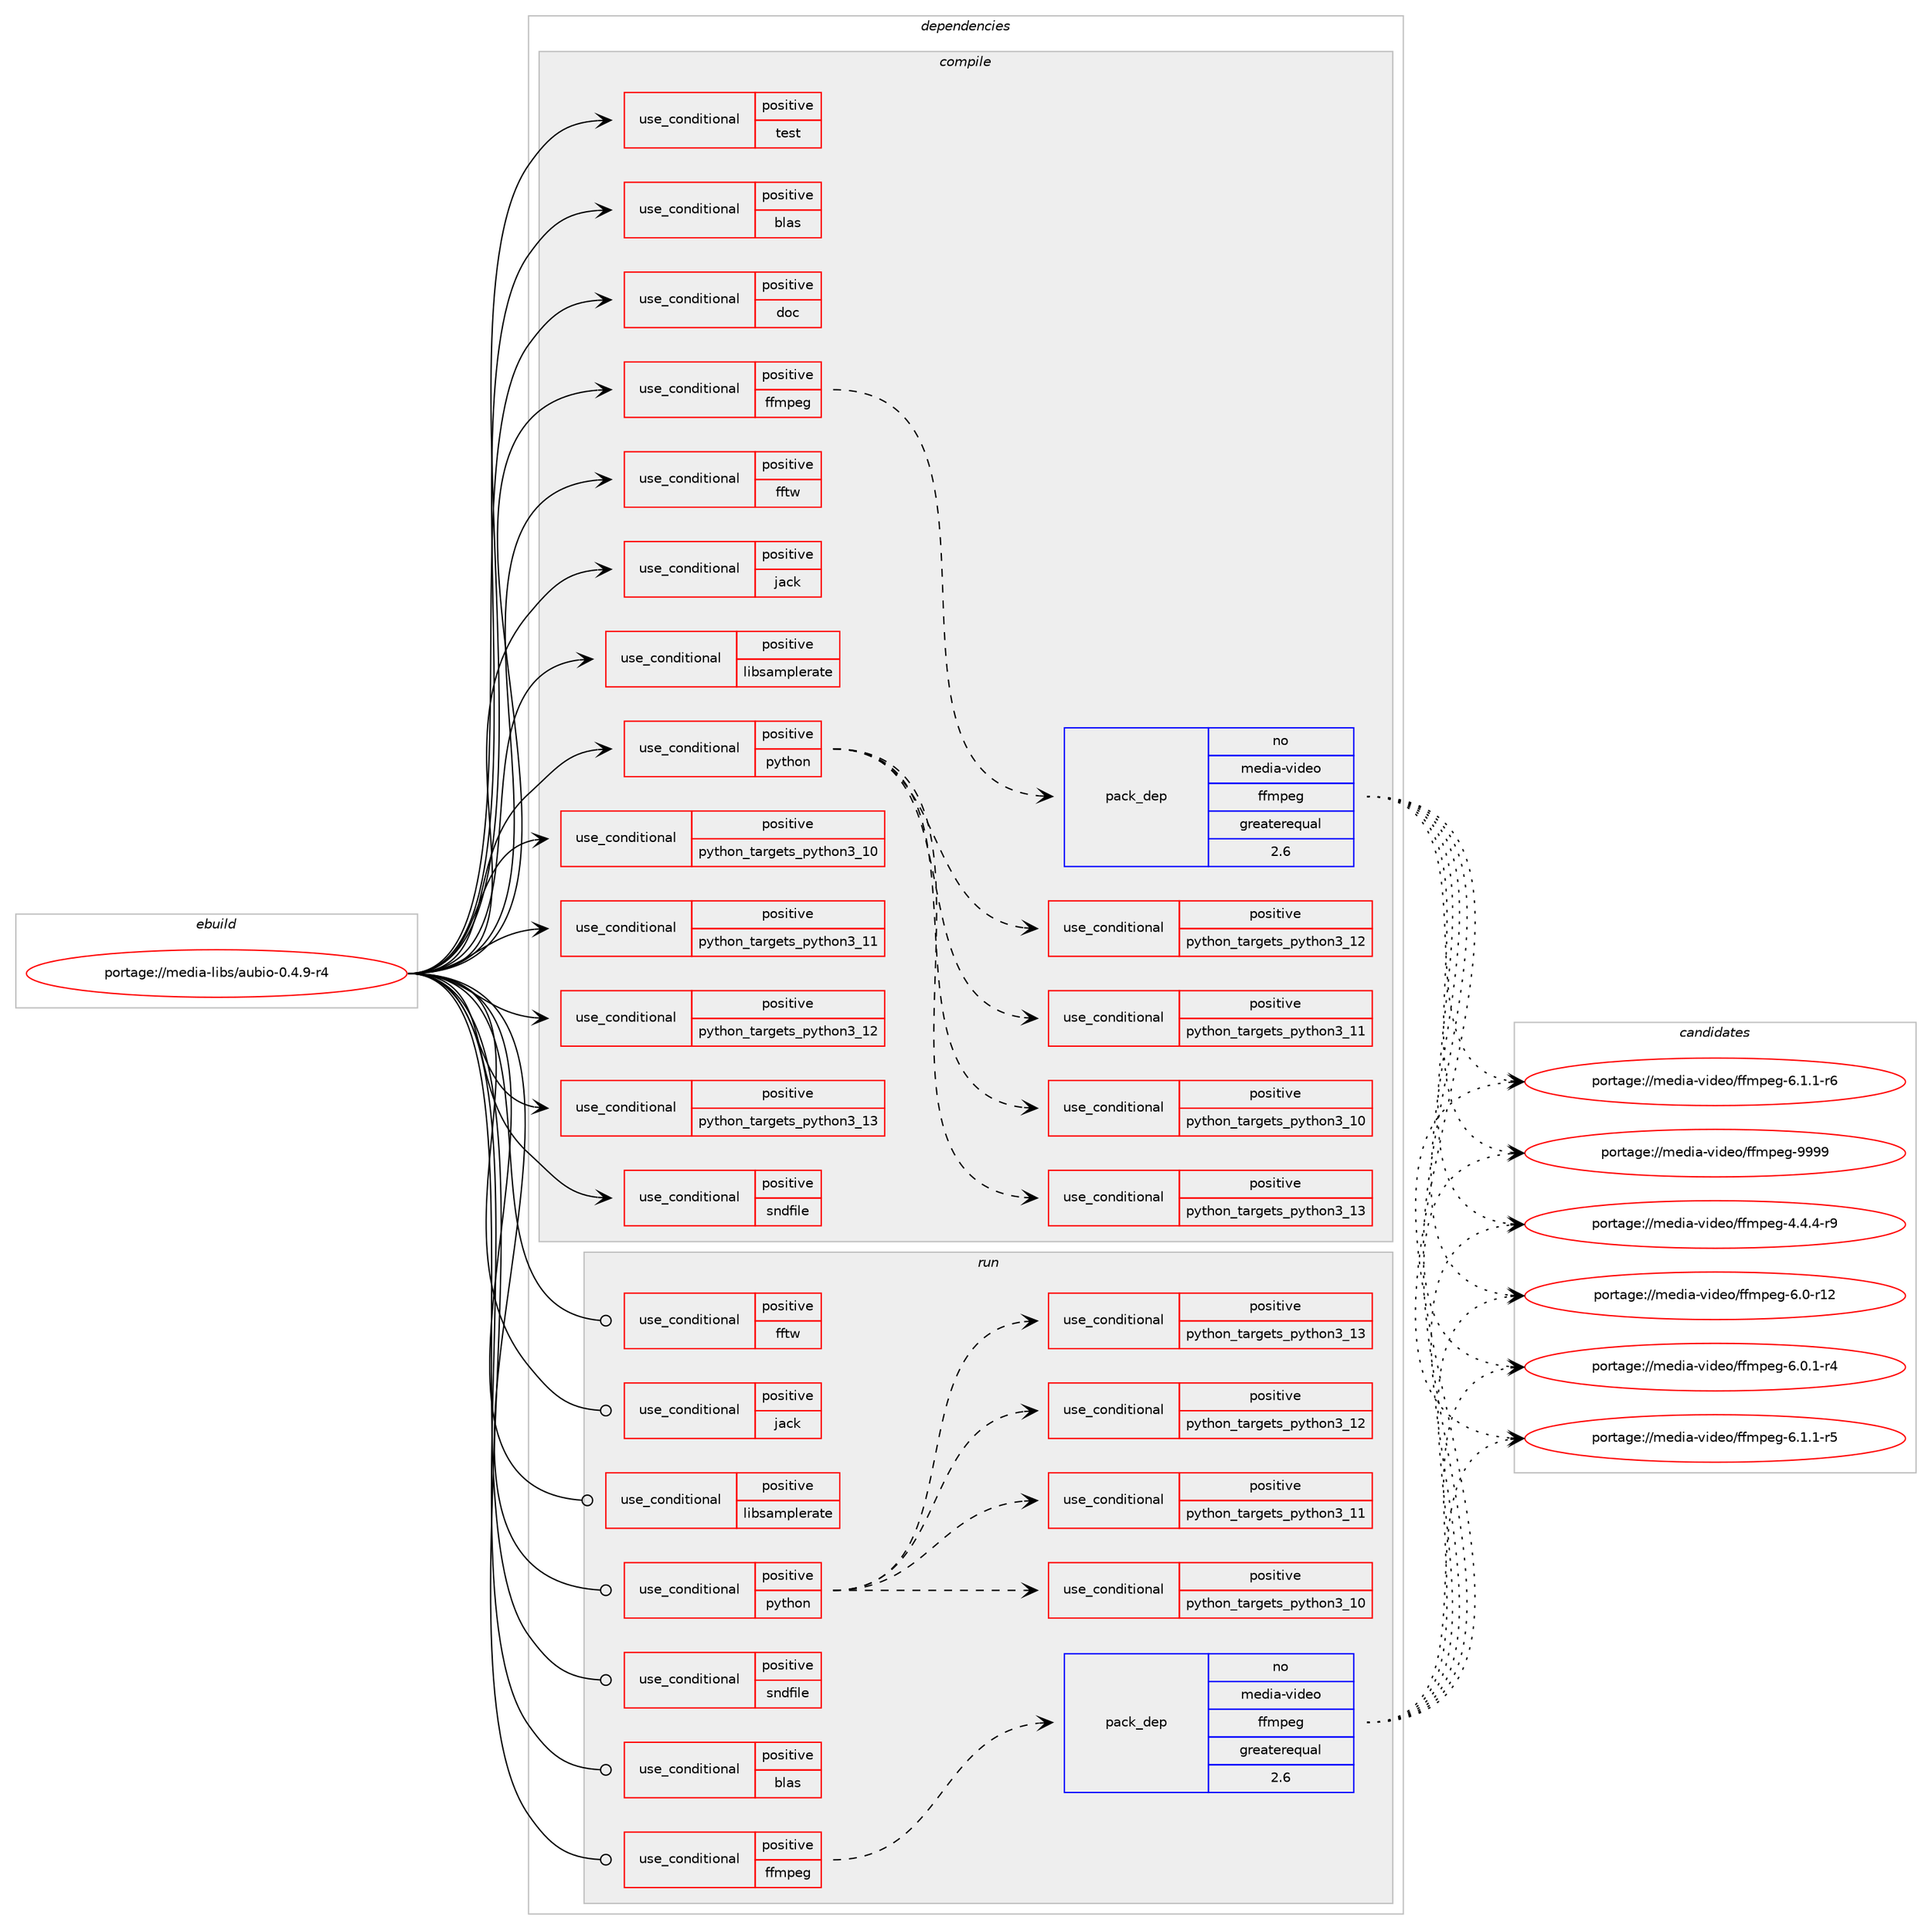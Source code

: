digraph prolog {

# *************
# Graph options
# *************

newrank=true;
concentrate=true;
compound=true;
graph [rankdir=LR,fontname=Helvetica,fontsize=10,ranksep=1.5];#, ranksep=2.5, nodesep=0.2];
edge  [arrowhead=vee];
node  [fontname=Helvetica,fontsize=10];

# **********
# The ebuild
# **********

subgraph cluster_leftcol {
color=gray;
rank=same;
label=<<i>ebuild</i>>;
id [label="portage://media-libs/aubio-0.4.9-r4", color=red, width=4, href="../media-libs/aubio-0.4.9-r4.svg"];
}

# ****************
# The dependencies
# ****************

subgraph cluster_midcol {
color=gray;
label=<<i>dependencies</i>>;
subgraph cluster_compile {
fillcolor="#eeeeee";
style=filled;
label=<<i>compile</i>>;
subgraph cond72723 {
dependency153683 [label=<<TABLE BORDER="0" CELLBORDER="1" CELLSPACING="0" CELLPADDING="4"><TR><TD ROWSPAN="3" CELLPADDING="10">use_conditional</TD></TR><TR><TD>positive</TD></TR><TR><TD>blas</TD></TR></TABLE>>, shape=none, color=red];
# *** BEGIN UNKNOWN DEPENDENCY TYPE (TODO) ***
# dependency153683 -> package_dependency(portage://media-libs/aubio-0.4.9-r4,install,no,virtual,cblas,none,[,,],[],[])
# *** END UNKNOWN DEPENDENCY TYPE (TODO) ***

}
id:e -> dependency153683:w [weight=20,style="solid",arrowhead="vee"];
subgraph cond72724 {
dependency153684 [label=<<TABLE BORDER="0" CELLBORDER="1" CELLSPACING="0" CELLPADDING="4"><TR><TD ROWSPAN="3" CELLPADDING="10">use_conditional</TD></TR><TR><TD>positive</TD></TR><TR><TD>doc</TD></TR></TABLE>>, shape=none, color=red];
# *** BEGIN UNKNOWN DEPENDENCY TYPE (TODO) ***
# dependency153684 -> package_dependency(portage://media-libs/aubio-0.4.9-r4,install,no,dev-python,sphinx,none,[,,],[],[use(optenable(python_targets_python3_10),negative),use(optenable(python_targets_python3_11),negative),use(optenable(python_targets_python3_12),negative),use(optenable(python_targets_python3_13),negative)])
# *** END UNKNOWN DEPENDENCY TYPE (TODO) ***

}
id:e -> dependency153684:w [weight=20,style="solid",arrowhead="vee"];
subgraph cond72725 {
dependency153685 [label=<<TABLE BORDER="0" CELLBORDER="1" CELLSPACING="0" CELLPADDING="4"><TR><TD ROWSPAN="3" CELLPADDING="10">use_conditional</TD></TR><TR><TD>positive</TD></TR><TR><TD>ffmpeg</TD></TR></TABLE>>, shape=none, color=red];
subgraph pack78654 {
dependency153686 [label=<<TABLE BORDER="0" CELLBORDER="1" CELLSPACING="0" CELLPADDING="4" WIDTH="220"><TR><TD ROWSPAN="6" CELLPADDING="30">pack_dep</TD></TR><TR><TD WIDTH="110">no</TD></TR><TR><TD>media-video</TD></TR><TR><TD>ffmpeg</TD></TR><TR><TD>greaterequal</TD></TR><TR><TD>2.6</TD></TR></TABLE>>, shape=none, color=blue];
}
dependency153685:e -> dependency153686:w [weight=20,style="dashed",arrowhead="vee"];
}
id:e -> dependency153685:w [weight=20,style="solid",arrowhead="vee"];
subgraph cond72726 {
dependency153687 [label=<<TABLE BORDER="0" CELLBORDER="1" CELLSPACING="0" CELLPADDING="4"><TR><TD ROWSPAN="3" CELLPADDING="10">use_conditional</TD></TR><TR><TD>positive</TD></TR><TR><TD>fftw</TD></TR></TABLE>>, shape=none, color=red];
# *** BEGIN UNKNOWN DEPENDENCY TYPE (TODO) ***
# dependency153687 -> package_dependency(portage://media-libs/aubio-0.4.9-r4,install,no,sci-libs,fftw,none,[,,],[slot(3.0),equal],[])
# *** END UNKNOWN DEPENDENCY TYPE (TODO) ***

}
id:e -> dependency153687:w [weight=20,style="solid",arrowhead="vee"];
subgraph cond72727 {
dependency153688 [label=<<TABLE BORDER="0" CELLBORDER="1" CELLSPACING="0" CELLPADDING="4"><TR><TD ROWSPAN="3" CELLPADDING="10">use_conditional</TD></TR><TR><TD>positive</TD></TR><TR><TD>jack</TD></TR></TABLE>>, shape=none, color=red];
# *** BEGIN UNKNOWN DEPENDENCY TYPE (TODO) ***
# dependency153688 -> package_dependency(portage://media-libs/aubio-0.4.9-r4,install,no,virtual,jack,none,[,,],[],[])
# *** END UNKNOWN DEPENDENCY TYPE (TODO) ***

}
id:e -> dependency153688:w [weight=20,style="solid",arrowhead="vee"];
subgraph cond72728 {
dependency153689 [label=<<TABLE BORDER="0" CELLBORDER="1" CELLSPACING="0" CELLPADDING="4"><TR><TD ROWSPAN="3" CELLPADDING="10">use_conditional</TD></TR><TR><TD>positive</TD></TR><TR><TD>libsamplerate</TD></TR></TABLE>>, shape=none, color=red];
# *** BEGIN UNKNOWN DEPENDENCY TYPE (TODO) ***
# dependency153689 -> package_dependency(portage://media-libs/aubio-0.4.9-r4,install,no,media-libs,libsamplerate,none,[,,],[],[])
# *** END UNKNOWN DEPENDENCY TYPE (TODO) ***

}
id:e -> dependency153689:w [weight=20,style="solid",arrowhead="vee"];
subgraph cond72729 {
dependency153690 [label=<<TABLE BORDER="0" CELLBORDER="1" CELLSPACING="0" CELLPADDING="4"><TR><TD ROWSPAN="3" CELLPADDING="10">use_conditional</TD></TR><TR><TD>positive</TD></TR><TR><TD>python</TD></TR></TABLE>>, shape=none, color=red];
subgraph cond72730 {
dependency153691 [label=<<TABLE BORDER="0" CELLBORDER="1" CELLSPACING="0" CELLPADDING="4"><TR><TD ROWSPAN="3" CELLPADDING="10">use_conditional</TD></TR><TR><TD>positive</TD></TR><TR><TD>python_targets_python3_10</TD></TR></TABLE>>, shape=none, color=red];
# *** BEGIN UNKNOWN DEPENDENCY TYPE (TODO) ***
# dependency153691 -> package_dependency(portage://media-libs/aubio-0.4.9-r4,install,no,dev-lang,python,none,[,,],[slot(3.10)],[use(enable(threads),positive)])
# *** END UNKNOWN DEPENDENCY TYPE (TODO) ***

}
dependency153690:e -> dependency153691:w [weight=20,style="dashed",arrowhead="vee"];
subgraph cond72731 {
dependency153692 [label=<<TABLE BORDER="0" CELLBORDER="1" CELLSPACING="0" CELLPADDING="4"><TR><TD ROWSPAN="3" CELLPADDING="10">use_conditional</TD></TR><TR><TD>positive</TD></TR><TR><TD>python_targets_python3_11</TD></TR></TABLE>>, shape=none, color=red];
# *** BEGIN UNKNOWN DEPENDENCY TYPE (TODO) ***
# dependency153692 -> package_dependency(portage://media-libs/aubio-0.4.9-r4,install,no,dev-lang,python,none,[,,],[slot(3.11)],[use(enable(threads),positive)])
# *** END UNKNOWN DEPENDENCY TYPE (TODO) ***

}
dependency153690:e -> dependency153692:w [weight=20,style="dashed",arrowhead="vee"];
subgraph cond72732 {
dependency153693 [label=<<TABLE BORDER="0" CELLBORDER="1" CELLSPACING="0" CELLPADDING="4"><TR><TD ROWSPAN="3" CELLPADDING="10">use_conditional</TD></TR><TR><TD>positive</TD></TR><TR><TD>python_targets_python3_12</TD></TR></TABLE>>, shape=none, color=red];
# *** BEGIN UNKNOWN DEPENDENCY TYPE (TODO) ***
# dependency153693 -> package_dependency(portage://media-libs/aubio-0.4.9-r4,install,no,dev-lang,python,none,[,,],[slot(3.12)],[use(enable(threads),positive)])
# *** END UNKNOWN DEPENDENCY TYPE (TODO) ***

}
dependency153690:e -> dependency153693:w [weight=20,style="dashed",arrowhead="vee"];
subgraph cond72733 {
dependency153694 [label=<<TABLE BORDER="0" CELLBORDER="1" CELLSPACING="0" CELLPADDING="4"><TR><TD ROWSPAN="3" CELLPADDING="10">use_conditional</TD></TR><TR><TD>positive</TD></TR><TR><TD>python_targets_python3_13</TD></TR></TABLE>>, shape=none, color=red];
# *** BEGIN UNKNOWN DEPENDENCY TYPE (TODO) ***
# dependency153694 -> package_dependency(portage://media-libs/aubio-0.4.9-r4,install,no,dev-lang,python,none,[,,],[slot(3.13)],[use(enable(threads),positive)])
# *** END UNKNOWN DEPENDENCY TYPE (TODO) ***

}
dependency153690:e -> dependency153694:w [weight=20,style="dashed",arrowhead="vee"];
# *** BEGIN UNKNOWN DEPENDENCY TYPE (TODO) ***
# dependency153690 -> package_dependency(portage://media-libs/aubio-0.4.9-r4,install,no,dev-python,numpy,none,[,,],[],[use(optenable(python_targets_python3_10),negative),use(optenable(python_targets_python3_11),negative),use(optenable(python_targets_python3_12),negative),use(optenable(python_targets_python3_13),negative)])
# *** END UNKNOWN DEPENDENCY TYPE (TODO) ***

}
id:e -> dependency153690:w [weight=20,style="solid",arrowhead="vee"];
subgraph cond72734 {
dependency153695 [label=<<TABLE BORDER="0" CELLBORDER="1" CELLSPACING="0" CELLPADDING="4"><TR><TD ROWSPAN="3" CELLPADDING="10">use_conditional</TD></TR><TR><TD>positive</TD></TR><TR><TD>python_targets_python3_10</TD></TR></TABLE>>, shape=none, color=red];
# *** BEGIN UNKNOWN DEPENDENCY TYPE (TODO) ***
# dependency153695 -> package_dependency(portage://media-libs/aubio-0.4.9-r4,install,no,dev-lang,python,none,[,,],[slot(3.10)],[use(enable(threads),positive)])
# *** END UNKNOWN DEPENDENCY TYPE (TODO) ***

}
id:e -> dependency153695:w [weight=20,style="solid",arrowhead="vee"];
subgraph cond72735 {
dependency153696 [label=<<TABLE BORDER="0" CELLBORDER="1" CELLSPACING="0" CELLPADDING="4"><TR><TD ROWSPAN="3" CELLPADDING="10">use_conditional</TD></TR><TR><TD>positive</TD></TR><TR><TD>python_targets_python3_11</TD></TR></TABLE>>, shape=none, color=red];
# *** BEGIN UNKNOWN DEPENDENCY TYPE (TODO) ***
# dependency153696 -> package_dependency(portage://media-libs/aubio-0.4.9-r4,install,no,dev-lang,python,none,[,,],[slot(3.11)],[use(enable(threads),positive)])
# *** END UNKNOWN DEPENDENCY TYPE (TODO) ***

}
id:e -> dependency153696:w [weight=20,style="solid",arrowhead="vee"];
subgraph cond72736 {
dependency153697 [label=<<TABLE BORDER="0" CELLBORDER="1" CELLSPACING="0" CELLPADDING="4"><TR><TD ROWSPAN="3" CELLPADDING="10">use_conditional</TD></TR><TR><TD>positive</TD></TR><TR><TD>python_targets_python3_12</TD></TR></TABLE>>, shape=none, color=red];
# *** BEGIN UNKNOWN DEPENDENCY TYPE (TODO) ***
# dependency153697 -> package_dependency(portage://media-libs/aubio-0.4.9-r4,install,no,dev-lang,python,none,[,,],[slot(3.12)],[use(enable(threads),positive)])
# *** END UNKNOWN DEPENDENCY TYPE (TODO) ***

}
id:e -> dependency153697:w [weight=20,style="solid",arrowhead="vee"];
subgraph cond72737 {
dependency153698 [label=<<TABLE BORDER="0" CELLBORDER="1" CELLSPACING="0" CELLPADDING="4"><TR><TD ROWSPAN="3" CELLPADDING="10">use_conditional</TD></TR><TR><TD>positive</TD></TR><TR><TD>python_targets_python3_13</TD></TR></TABLE>>, shape=none, color=red];
# *** BEGIN UNKNOWN DEPENDENCY TYPE (TODO) ***
# dependency153698 -> package_dependency(portage://media-libs/aubio-0.4.9-r4,install,no,dev-lang,python,none,[,,],[slot(3.13)],[use(enable(threads),positive)])
# *** END UNKNOWN DEPENDENCY TYPE (TODO) ***

}
id:e -> dependency153698:w [weight=20,style="solid",arrowhead="vee"];
subgraph cond72738 {
dependency153699 [label=<<TABLE BORDER="0" CELLBORDER="1" CELLSPACING="0" CELLPADDING="4"><TR><TD ROWSPAN="3" CELLPADDING="10">use_conditional</TD></TR><TR><TD>positive</TD></TR><TR><TD>sndfile</TD></TR></TABLE>>, shape=none, color=red];
# *** BEGIN UNKNOWN DEPENDENCY TYPE (TODO) ***
# dependency153699 -> package_dependency(portage://media-libs/aubio-0.4.9-r4,install,no,media-libs,libsndfile,none,[,,],[],[])
# *** END UNKNOWN DEPENDENCY TYPE (TODO) ***

}
id:e -> dependency153699:w [weight=20,style="solid",arrowhead="vee"];
subgraph cond72739 {
dependency153700 [label=<<TABLE BORDER="0" CELLBORDER="1" CELLSPACING="0" CELLPADDING="4"><TR><TD ROWSPAN="3" CELLPADDING="10">use_conditional</TD></TR><TR><TD>positive</TD></TR><TR><TD>test</TD></TR></TABLE>>, shape=none, color=red];
# *** BEGIN UNKNOWN DEPENDENCY TYPE (TODO) ***
# dependency153700 -> package_dependency(portage://media-libs/aubio-0.4.9-r4,install,no,dev-python,pytest,none,[,,],[],[use(optenable(python_targets_python3_10),negative),use(optenable(python_targets_python3_11),negative),use(optenable(python_targets_python3_12),negative),use(optenable(python_targets_python3_13),negative)])
# *** END UNKNOWN DEPENDENCY TYPE (TODO) ***

}
id:e -> dependency153700:w [weight=20,style="solid",arrowhead="vee"];
# *** BEGIN UNKNOWN DEPENDENCY TYPE (TODO) ***
# id -> package_dependency(portage://media-libs/aubio-0.4.9-r4,install,no,app-text,txt2man,none,[,,],[],[])
# *** END UNKNOWN DEPENDENCY TYPE (TODO) ***

# *** BEGIN UNKNOWN DEPENDENCY TYPE (TODO) ***
# id -> package_dependency(portage://media-libs/aubio-0.4.9-r4,install,no,virtual,pkgconfig,none,[,,],[],[])
# *** END UNKNOWN DEPENDENCY TYPE (TODO) ***

}
subgraph cluster_compileandrun {
fillcolor="#eeeeee";
style=filled;
label=<<i>compile and run</i>>;
}
subgraph cluster_run {
fillcolor="#eeeeee";
style=filled;
label=<<i>run</i>>;
subgraph cond72740 {
dependency153701 [label=<<TABLE BORDER="0" CELLBORDER="1" CELLSPACING="0" CELLPADDING="4"><TR><TD ROWSPAN="3" CELLPADDING="10">use_conditional</TD></TR><TR><TD>positive</TD></TR><TR><TD>blas</TD></TR></TABLE>>, shape=none, color=red];
# *** BEGIN UNKNOWN DEPENDENCY TYPE (TODO) ***
# dependency153701 -> package_dependency(portage://media-libs/aubio-0.4.9-r4,run,no,virtual,cblas,none,[,,],[],[])
# *** END UNKNOWN DEPENDENCY TYPE (TODO) ***

}
id:e -> dependency153701:w [weight=20,style="solid",arrowhead="odot"];
subgraph cond72741 {
dependency153702 [label=<<TABLE BORDER="0" CELLBORDER="1" CELLSPACING="0" CELLPADDING="4"><TR><TD ROWSPAN="3" CELLPADDING="10">use_conditional</TD></TR><TR><TD>positive</TD></TR><TR><TD>ffmpeg</TD></TR></TABLE>>, shape=none, color=red];
subgraph pack78655 {
dependency153703 [label=<<TABLE BORDER="0" CELLBORDER="1" CELLSPACING="0" CELLPADDING="4" WIDTH="220"><TR><TD ROWSPAN="6" CELLPADDING="30">pack_dep</TD></TR><TR><TD WIDTH="110">no</TD></TR><TR><TD>media-video</TD></TR><TR><TD>ffmpeg</TD></TR><TR><TD>greaterequal</TD></TR><TR><TD>2.6</TD></TR></TABLE>>, shape=none, color=blue];
}
dependency153702:e -> dependency153703:w [weight=20,style="dashed",arrowhead="vee"];
}
id:e -> dependency153702:w [weight=20,style="solid",arrowhead="odot"];
subgraph cond72742 {
dependency153704 [label=<<TABLE BORDER="0" CELLBORDER="1" CELLSPACING="0" CELLPADDING="4"><TR><TD ROWSPAN="3" CELLPADDING="10">use_conditional</TD></TR><TR><TD>positive</TD></TR><TR><TD>fftw</TD></TR></TABLE>>, shape=none, color=red];
# *** BEGIN UNKNOWN DEPENDENCY TYPE (TODO) ***
# dependency153704 -> package_dependency(portage://media-libs/aubio-0.4.9-r4,run,no,sci-libs,fftw,none,[,,],[slot(3.0),equal],[])
# *** END UNKNOWN DEPENDENCY TYPE (TODO) ***

}
id:e -> dependency153704:w [weight=20,style="solid",arrowhead="odot"];
subgraph cond72743 {
dependency153705 [label=<<TABLE BORDER="0" CELLBORDER="1" CELLSPACING="0" CELLPADDING="4"><TR><TD ROWSPAN="3" CELLPADDING="10">use_conditional</TD></TR><TR><TD>positive</TD></TR><TR><TD>jack</TD></TR></TABLE>>, shape=none, color=red];
# *** BEGIN UNKNOWN DEPENDENCY TYPE (TODO) ***
# dependency153705 -> package_dependency(portage://media-libs/aubio-0.4.9-r4,run,no,virtual,jack,none,[,,],[],[])
# *** END UNKNOWN DEPENDENCY TYPE (TODO) ***

}
id:e -> dependency153705:w [weight=20,style="solid",arrowhead="odot"];
subgraph cond72744 {
dependency153706 [label=<<TABLE BORDER="0" CELLBORDER="1" CELLSPACING="0" CELLPADDING="4"><TR><TD ROWSPAN="3" CELLPADDING="10">use_conditional</TD></TR><TR><TD>positive</TD></TR><TR><TD>libsamplerate</TD></TR></TABLE>>, shape=none, color=red];
# *** BEGIN UNKNOWN DEPENDENCY TYPE (TODO) ***
# dependency153706 -> package_dependency(portage://media-libs/aubio-0.4.9-r4,run,no,media-libs,libsamplerate,none,[,,],[],[])
# *** END UNKNOWN DEPENDENCY TYPE (TODO) ***

}
id:e -> dependency153706:w [weight=20,style="solid",arrowhead="odot"];
subgraph cond72745 {
dependency153707 [label=<<TABLE BORDER="0" CELLBORDER="1" CELLSPACING="0" CELLPADDING="4"><TR><TD ROWSPAN="3" CELLPADDING="10">use_conditional</TD></TR><TR><TD>positive</TD></TR><TR><TD>python</TD></TR></TABLE>>, shape=none, color=red];
subgraph cond72746 {
dependency153708 [label=<<TABLE BORDER="0" CELLBORDER="1" CELLSPACING="0" CELLPADDING="4"><TR><TD ROWSPAN="3" CELLPADDING="10">use_conditional</TD></TR><TR><TD>positive</TD></TR><TR><TD>python_targets_python3_10</TD></TR></TABLE>>, shape=none, color=red];
# *** BEGIN UNKNOWN DEPENDENCY TYPE (TODO) ***
# dependency153708 -> package_dependency(portage://media-libs/aubio-0.4.9-r4,run,no,dev-lang,python,none,[,,],[slot(3.10)],[use(enable(threads),positive)])
# *** END UNKNOWN DEPENDENCY TYPE (TODO) ***

}
dependency153707:e -> dependency153708:w [weight=20,style="dashed",arrowhead="vee"];
subgraph cond72747 {
dependency153709 [label=<<TABLE BORDER="0" CELLBORDER="1" CELLSPACING="0" CELLPADDING="4"><TR><TD ROWSPAN="3" CELLPADDING="10">use_conditional</TD></TR><TR><TD>positive</TD></TR><TR><TD>python_targets_python3_11</TD></TR></TABLE>>, shape=none, color=red];
# *** BEGIN UNKNOWN DEPENDENCY TYPE (TODO) ***
# dependency153709 -> package_dependency(portage://media-libs/aubio-0.4.9-r4,run,no,dev-lang,python,none,[,,],[slot(3.11)],[use(enable(threads),positive)])
# *** END UNKNOWN DEPENDENCY TYPE (TODO) ***

}
dependency153707:e -> dependency153709:w [weight=20,style="dashed",arrowhead="vee"];
subgraph cond72748 {
dependency153710 [label=<<TABLE BORDER="0" CELLBORDER="1" CELLSPACING="0" CELLPADDING="4"><TR><TD ROWSPAN="3" CELLPADDING="10">use_conditional</TD></TR><TR><TD>positive</TD></TR><TR><TD>python_targets_python3_12</TD></TR></TABLE>>, shape=none, color=red];
# *** BEGIN UNKNOWN DEPENDENCY TYPE (TODO) ***
# dependency153710 -> package_dependency(portage://media-libs/aubio-0.4.9-r4,run,no,dev-lang,python,none,[,,],[slot(3.12)],[use(enable(threads),positive)])
# *** END UNKNOWN DEPENDENCY TYPE (TODO) ***

}
dependency153707:e -> dependency153710:w [weight=20,style="dashed",arrowhead="vee"];
subgraph cond72749 {
dependency153711 [label=<<TABLE BORDER="0" CELLBORDER="1" CELLSPACING="0" CELLPADDING="4"><TR><TD ROWSPAN="3" CELLPADDING="10">use_conditional</TD></TR><TR><TD>positive</TD></TR><TR><TD>python_targets_python3_13</TD></TR></TABLE>>, shape=none, color=red];
# *** BEGIN UNKNOWN DEPENDENCY TYPE (TODO) ***
# dependency153711 -> package_dependency(portage://media-libs/aubio-0.4.9-r4,run,no,dev-lang,python,none,[,,],[slot(3.13)],[use(enable(threads),positive)])
# *** END UNKNOWN DEPENDENCY TYPE (TODO) ***

}
dependency153707:e -> dependency153711:w [weight=20,style="dashed",arrowhead="vee"];
# *** BEGIN UNKNOWN DEPENDENCY TYPE (TODO) ***
# dependency153707 -> package_dependency(portage://media-libs/aubio-0.4.9-r4,run,no,dev-python,numpy,none,[,,],[],[use(optenable(python_targets_python3_10),negative),use(optenable(python_targets_python3_11),negative),use(optenable(python_targets_python3_12),negative),use(optenable(python_targets_python3_13),negative)])
# *** END UNKNOWN DEPENDENCY TYPE (TODO) ***

}
id:e -> dependency153707:w [weight=20,style="solid",arrowhead="odot"];
subgraph cond72750 {
dependency153712 [label=<<TABLE BORDER="0" CELLBORDER="1" CELLSPACING="0" CELLPADDING="4"><TR><TD ROWSPAN="3" CELLPADDING="10">use_conditional</TD></TR><TR><TD>positive</TD></TR><TR><TD>sndfile</TD></TR></TABLE>>, shape=none, color=red];
# *** BEGIN UNKNOWN DEPENDENCY TYPE (TODO) ***
# dependency153712 -> package_dependency(portage://media-libs/aubio-0.4.9-r4,run,no,media-libs,libsndfile,none,[,,],[],[])
# *** END UNKNOWN DEPENDENCY TYPE (TODO) ***

}
id:e -> dependency153712:w [weight=20,style="solid",arrowhead="odot"];
}
}

# **************
# The candidates
# **************

subgraph cluster_choices {
rank=same;
color=gray;
label=<<i>candidates</i>>;

subgraph choice78654 {
color=black;
nodesep=1;
choice1091011001059745118105100101111471021021091121011034552465246524511457 [label="portage://media-video/ffmpeg-4.4.4-r9", color=red, width=4,href="../media-video/ffmpeg-4.4.4-r9.svg"];
choice10910110010597451181051001011114710210210911210110345544648451144950 [label="portage://media-video/ffmpeg-6.0-r12", color=red, width=4,href="../media-video/ffmpeg-6.0-r12.svg"];
choice1091011001059745118105100101111471021021091121011034554464846494511452 [label="portage://media-video/ffmpeg-6.0.1-r4", color=red, width=4,href="../media-video/ffmpeg-6.0.1-r4.svg"];
choice1091011001059745118105100101111471021021091121011034554464946494511453 [label="portage://media-video/ffmpeg-6.1.1-r5", color=red, width=4,href="../media-video/ffmpeg-6.1.1-r5.svg"];
choice1091011001059745118105100101111471021021091121011034554464946494511454 [label="portage://media-video/ffmpeg-6.1.1-r6", color=red, width=4,href="../media-video/ffmpeg-6.1.1-r6.svg"];
choice1091011001059745118105100101111471021021091121011034557575757 [label="portage://media-video/ffmpeg-9999", color=red, width=4,href="../media-video/ffmpeg-9999.svg"];
dependency153686:e -> choice1091011001059745118105100101111471021021091121011034552465246524511457:w [style=dotted,weight="100"];
dependency153686:e -> choice10910110010597451181051001011114710210210911210110345544648451144950:w [style=dotted,weight="100"];
dependency153686:e -> choice1091011001059745118105100101111471021021091121011034554464846494511452:w [style=dotted,weight="100"];
dependency153686:e -> choice1091011001059745118105100101111471021021091121011034554464946494511453:w [style=dotted,weight="100"];
dependency153686:e -> choice1091011001059745118105100101111471021021091121011034554464946494511454:w [style=dotted,weight="100"];
dependency153686:e -> choice1091011001059745118105100101111471021021091121011034557575757:w [style=dotted,weight="100"];
}
subgraph choice78655 {
color=black;
nodesep=1;
choice1091011001059745118105100101111471021021091121011034552465246524511457 [label="portage://media-video/ffmpeg-4.4.4-r9", color=red, width=4,href="../media-video/ffmpeg-4.4.4-r9.svg"];
choice10910110010597451181051001011114710210210911210110345544648451144950 [label="portage://media-video/ffmpeg-6.0-r12", color=red, width=4,href="../media-video/ffmpeg-6.0-r12.svg"];
choice1091011001059745118105100101111471021021091121011034554464846494511452 [label="portage://media-video/ffmpeg-6.0.1-r4", color=red, width=4,href="../media-video/ffmpeg-6.0.1-r4.svg"];
choice1091011001059745118105100101111471021021091121011034554464946494511453 [label="portage://media-video/ffmpeg-6.1.1-r5", color=red, width=4,href="../media-video/ffmpeg-6.1.1-r5.svg"];
choice1091011001059745118105100101111471021021091121011034554464946494511454 [label="portage://media-video/ffmpeg-6.1.1-r6", color=red, width=4,href="../media-video/ffmpeg-6.1.1-r6.svg"];
choice1091011001059745118105100101111471021021091121011034557575757 [label="portage://media-video/ffmpeg-9999", color=red, width=4,href="../media-video/ffmpeg-9999.svg"];
dependency153703:e -> choice1091011001059745118105100101111471021021091121011034552465246524511457:w [style=dotted,weight="100"];
dependency153703:e -> choice10910110010597451181051001011114710210210911210110345544648451144950:w [style=dotted,weight="100"];
dependency153703:e -> choice1091011001059745118105100101111471021021091121011034554464846494511452:w [style=dotted,weight="100"];
dependency153703:e -> choice1091011001059745118105100101111471021021091121011034554464946494511453:w [style=dotted,weight="100"];
dependency153703:e -> choice1091011001059745118105100101111471021021091121011034554464946494511454:w [style=dotted,weight="100"];
dependency153703:e -> choice1091011001059745118105100101111471021021091121011034557575757:w [style=dotted,weight="100"];
}
}

}
